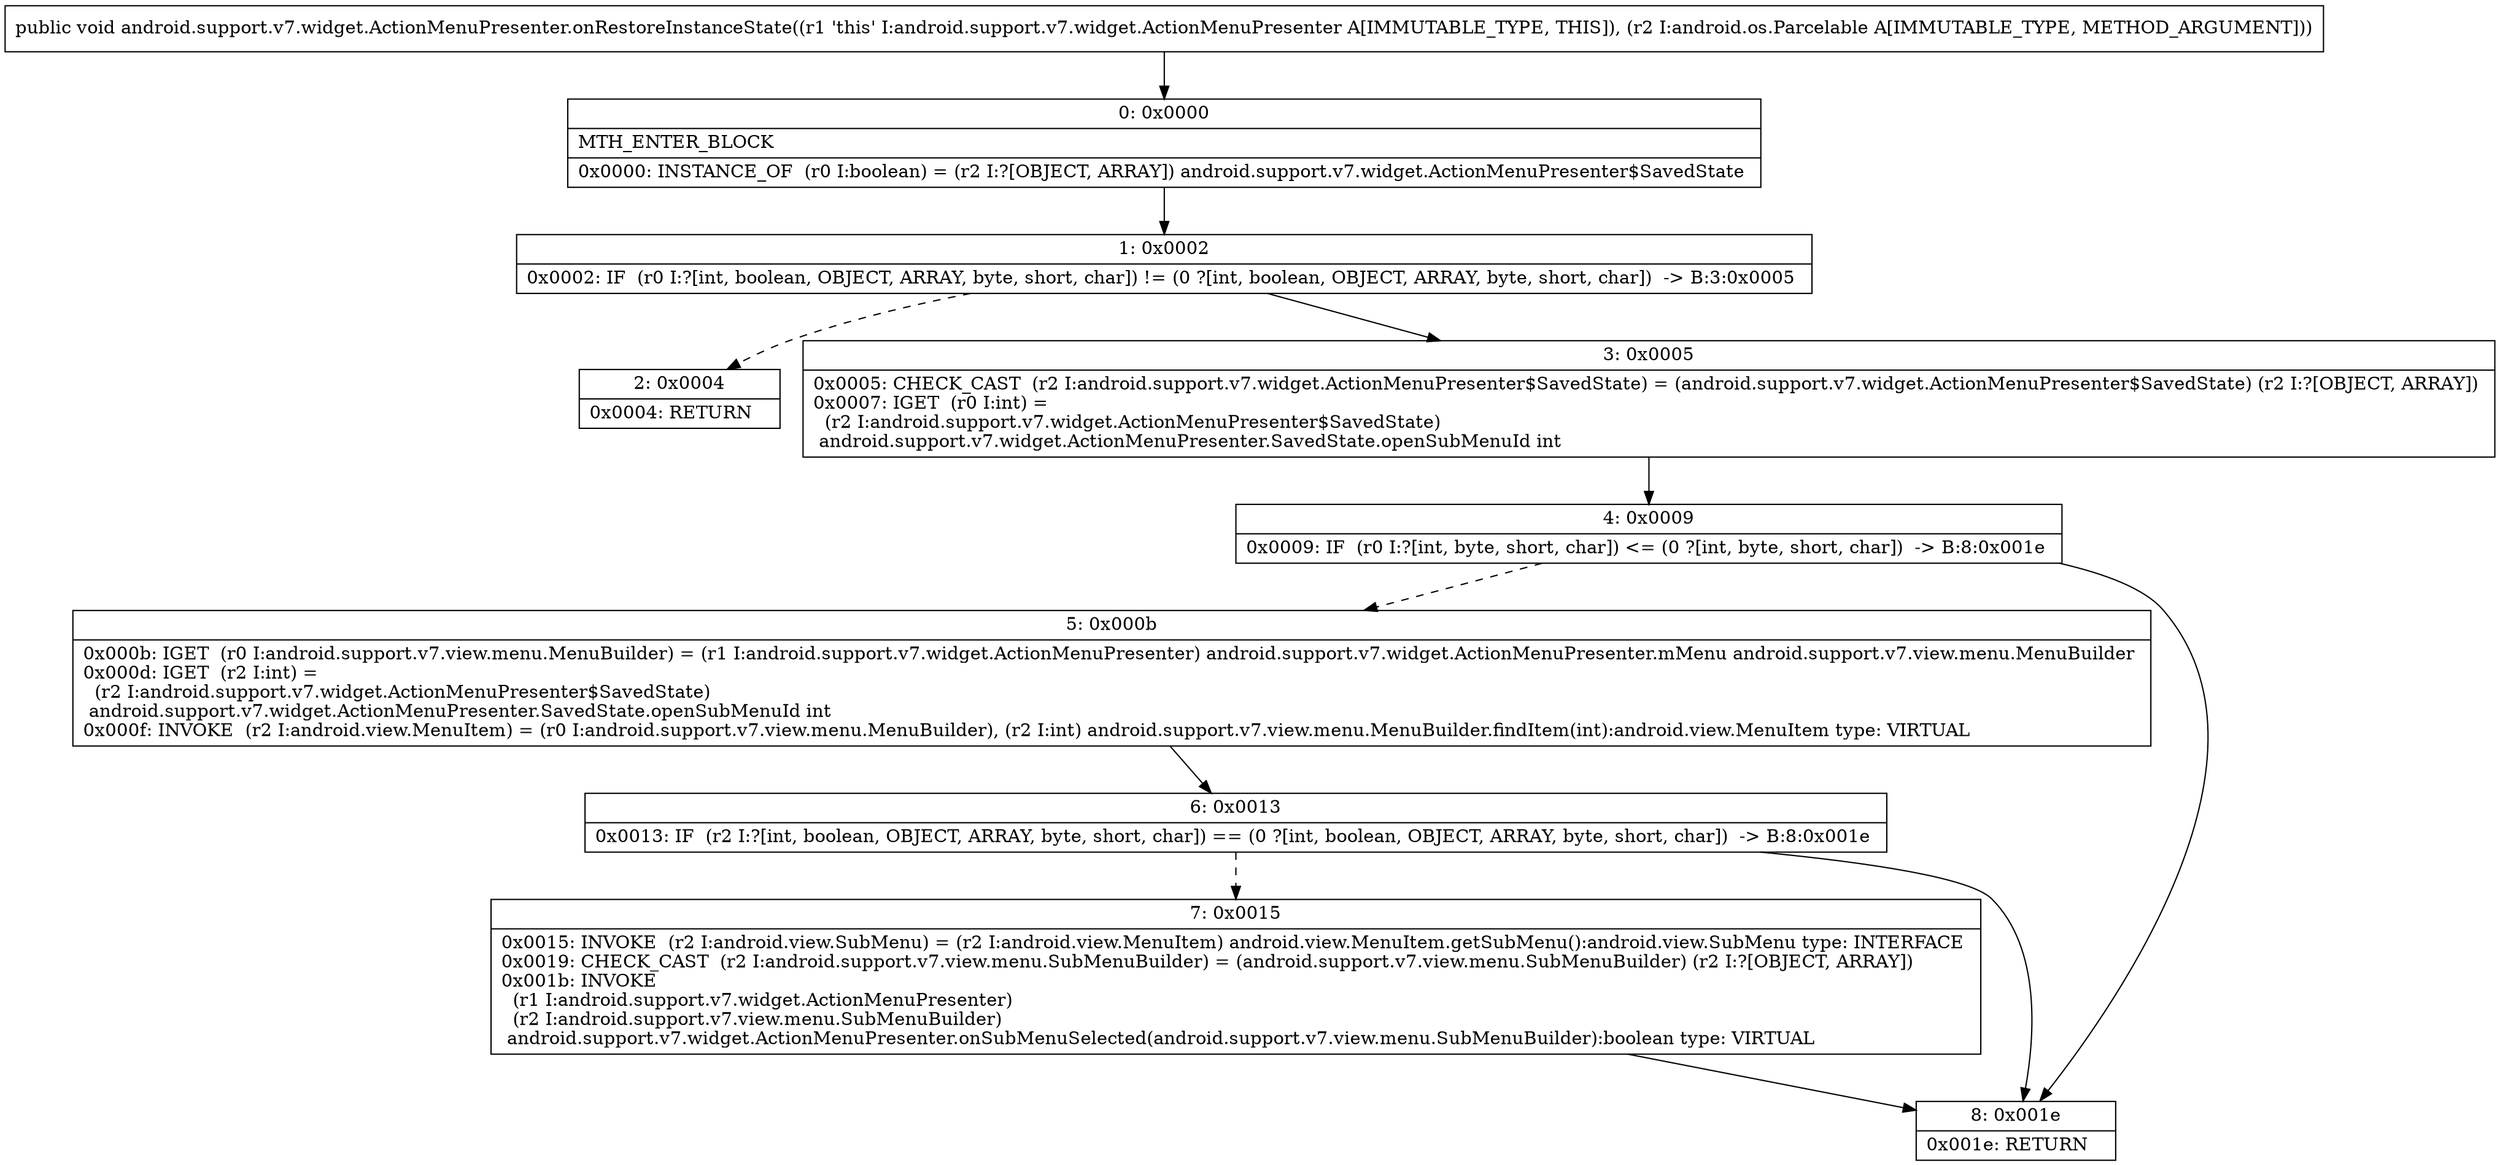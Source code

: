 digraph "CFG forandroid.support.v7.widget.ActionMenuPresenter.onRestoreInstanceState(Landroid\/os\/Parcelable;)V" {
Node_0 [shape=record,label="{0\:\ 0x0000|MTH_ENTER_BLOCK\l|0x0000: INSTANCE_OF  (r0 I:boolean) = (r2 I:?[OBJECT, ARRAY]) android.support.v7.widget.ActionMenuPresenter$SavedState \l}"];
Node_1 [shape=record,label="{1\:\ 0x0002|0x0002: IF  (r0 I:?[int, boolean, OBJECT, ARRAY, byte, short, char]) != (0 ?[int, boolean, OBJECT, ARRAY, byte, short, char])  \-\> B:3:0x0005 \l}"];
Node_2 [shape=record,label="{2\:\ 0x0004|0x0004: RETURN   \l}"];
Node_3 [shape=record,label="{3\:\ 0x0005|0x0005: CHECK_CAST  (r2 I:android.support.v7.widget.ActionMenuPresenter$SavedState) = (android.support.v7.widget.ActionMenuPresenter$SavedState) (r2 I:?[OBJECT, ARRAY]) \l0x0007: IGET  (r0 I:int) = \l  (r2 I:android.support.v7.widget.ActionMenuPresenter$SavedState)\l android.support.v7.widget.ActionMenuPresenter.SavedState.openSubMenuId int \l}"];
Node_4 [shape=record,label="{4\:\ 0x0009|0x0009: IF  (r0 I:?[int, byte, short, char]) \<= (0 ?[int, byte, short, char])  \-\> B:8:0x001e \l}"];
Node_5 [shape=record,label="{5\:\ 0x000b|0x000b: IGET  (r0 I:android.support.v7.view.menu.MenuBuilder) = (r1 I:android.support.v7.widget.ActionMenuPresenter) android.support.v7.widget.ActionMenuPresenter.mMenu android.support.v7.view.menu.MenuBuilder \l0x000d: IGET  (r2 I:int) = \l  (r2 I:android.support.v7.widget.ActionMenuPresenter$SavedState)\l android.support.v7.widget.ActionMenuPresenter.SavedState.openSubMenuId int \l0x000f: INVOKE  (r2 I:android.view.MenuItem) = (r0 I:android.support.v7.view.menu.MenuBuilder), (r2 I:int) android.support.v7.view.menu.MenuBuilder.findItem(int):android.view.MenuItem type: VIRTUAL \l}"];
Node_6 [shape=record,label="{6\:\ 0x0013|0x0013: IF  (r2 I:?[int, boolean, OBJECT, ARRAY, byte, short, char]) == (0 ?[int, boolean, OBJECT, ARRAY, byte, short, char])  \-\> B:8:0x001e \l}"];
Node_7 [shape=record,label="{7\:\ 0x0015|0x0015: INVOKE  (r2 I:android.view.SubMenu) = (r2 I:android.view.MenuItem) android.view.MenuItem.getSubMenu():android.view.SubMenu type: INTERFACE \l0x0019: CHECK_CAST  (r2 I:android.support.v7.view.menu.SubMenuBuilder) = (android.support.v7.view.menu.SubMenuBuilder) (r2 I:?[OBJECT, ARRAY]) \l0x001b: INVOKE  \l  (r1 I:android.support.v7.widget.ActionMenuPresenter)\l  (r2 I:android.support.v7.view.menu.SubMenuBuilder)\l android.support.v7.widget.ActionMenuPresenter.onSubMenuSelected(android.support.v7.view.menu.SubMenuBuilder):boolean type: VIRTUAL \l}"];
Node_8 [shape=record,label="{8\:\ 0x001e|0x001e: RETURN   \l}"];
MethodNode[shape=record,label="{public void android.support.v7.widget.ActionMenuPresenter.onRestoreInstanceState((r1 'this' I:android.support.v7.widget.ActionMenuPresenter A[IMMUTABLE_TYPE, THIS]), (r2 I:android.os.Parcelable A[IMMUTABLE_TYPE, METHOD_ARGUMENT])) }"];
MethodNode -> Node_0;
Node_0 -> Node_1;
Node_1 -> Node_2[style=dashed];
Node_1 -> Node_3;
Node_3 -> Node_4;
Node_4 -> Node_5[style=dashed];
Node_4 -> Node_8;
Node_5 -> Node_6;
Node_6 -> Node_7[style=dashed];
Node_6 -> Node_8;
Node_7 -> Node_8;
}

